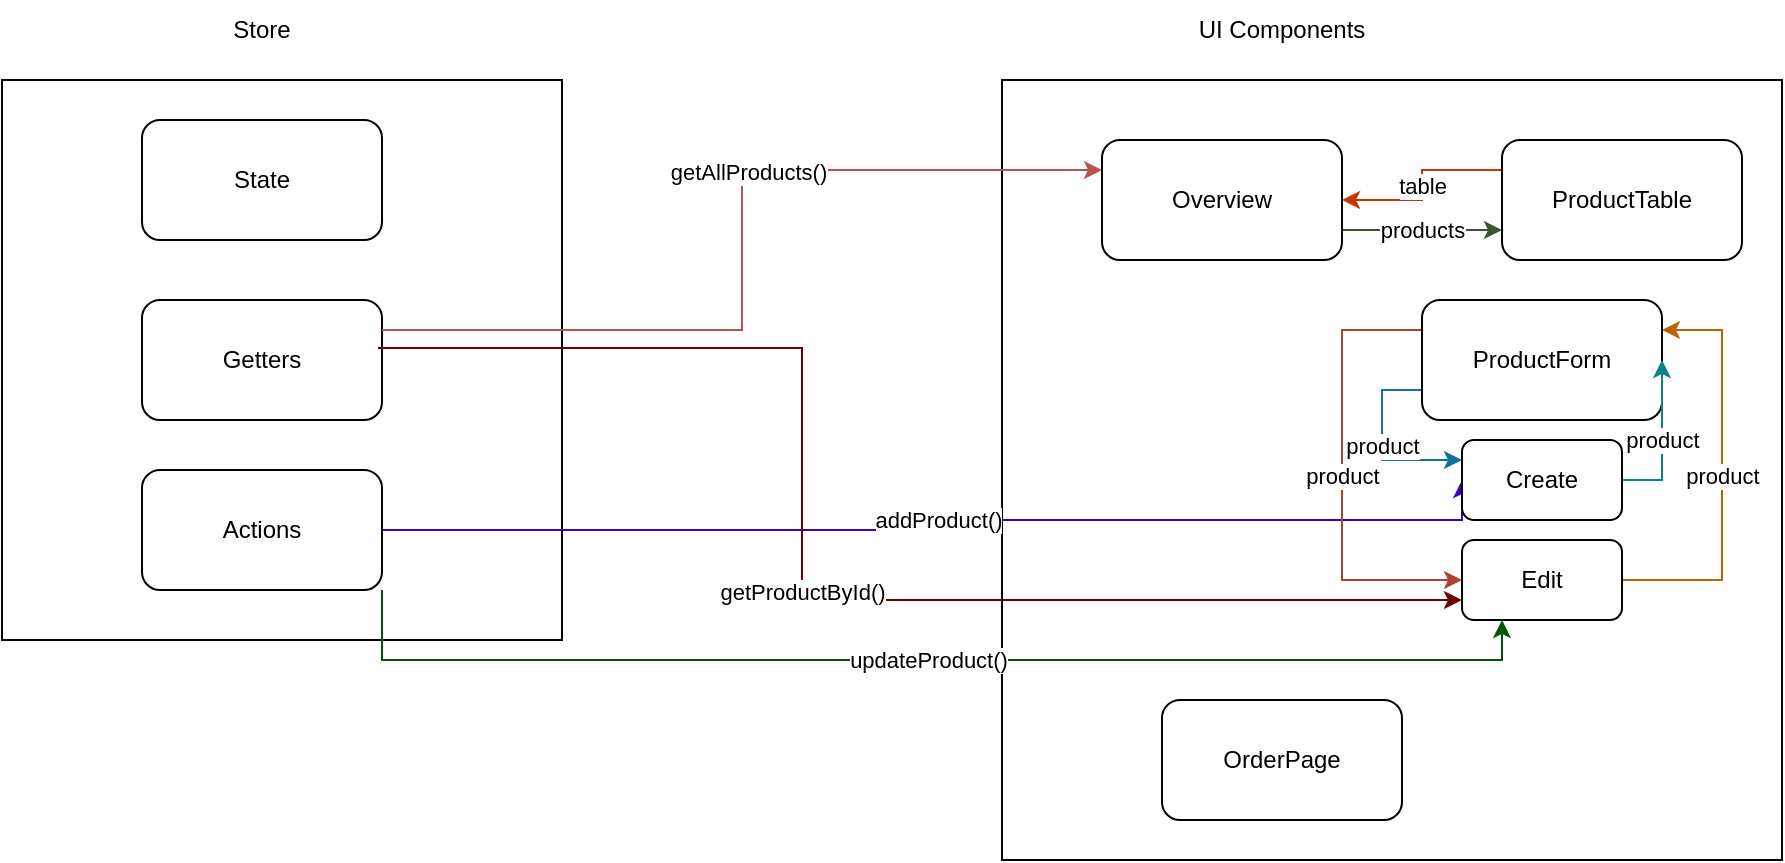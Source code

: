<mxfile version="24.0.1" type="github">
  <diagram name="Pagina-1" id="hlhXh77hV-SeNRbmWjuJ">
    <mxGraphModel dx="1434" dy="746" grid="1" gridSize="10" guides="1" tooltips="1" connect="1" arrows="1" fold="1" page="1" pageScale="1" pageWidth="1100" pageHeight="850" math="0" shadow="0">
      <root>
        <mxCell id="0" />
        <mxCell id="1" parent="0" />
        <mxCell id="-MzTLWb8dEd52CN7HGfY-1" value="" style="whiteSpace=wrap;html=1;aspect=fixed;" vertex="1" parent="1">
          <mxGeometry x="150" y="170" width="280" height="280" as="geometry" />
        </mxCell>
        <mxCell id="-MzTLWb8dEd52CN7HGfY-2" value="Store" style="text;html=1;align=center;verticalAlign=middle;whiteSpace=wrap;rounded=0;" vertex="1" parent="1">
          <mxGeometry x="250" y="130" width="60" height="30" as="geometry" />
        </mxCell>
        <mxCell id="-MzTLWb8dEd52CN7HGfY-4" value="" style="whiteSpace=wrap;html=1;aspect=fixed;" vertex="1" parent="1">
          <mxGeometry x="650" y="170" width="390" height="390" as="geometry" />
        </mxCell>
        <mxCell id="-MzTLWb8dEd52CN7HGfY-5" value="UI Components" style="text;html=1;align=center;verticalAlign=middle;whiteSpace=wrap;rounded=0;" vertex="1" parent="1">
          <mxGeometry x="740" y="130" width="100" height="30" as="geometry" />
        </mxCell>
        <mxCell id="-MzTLWb8dEd52CN7HGfY-7" value="Getters" style="rounded=1;whiteSpace=wrap;html=1;" vertex="1" parent="1">
          <mxGeometry x="220" y="280" width="120" height="60" as="geometry" />
        </mxCell>
        <mxCell id="-MzTLWb8dEd52CN7HGfY-35" value="addProduct()" style="edgeStyle=orthogonalEdgeStyle;rounded=0;orthogonalLoop=1;jettySize=auto;html=1;exitX=1;exitY=0.5;exitDx=0;exitDy=0;entryX=0;entryY=0.5;entryDx=0;entryDy=0;fillColor=#6a00ff;strokeColor=#3700CC;" edge="1" parent="1" source="-MzTLWb8dEd52CN7HGfY-8" target="-MzTLWb8dEd52CN7HGfY-28">
          <mxGeometry relative="1" as="geometry">
            <Array as="points">
              <mxPoint x="610" y="395" />
              <mxPoint x="610" y="390" />
              <mxPoint x="880" y="390" />
            </Array>
          </mxGeometry>
        </mxCell>
        <mxCell id="-MzTLWb8dEd52CN7HGfY-36" value="getProductById()" style="edgeStyle=orthogonalEdgeStyle;rounded=0;orthogonalLoop=1;jettySize=auto;html=1;exitX=0.983;exitY=0.4;exitDx=0;exitDy=0;entryX=0;entryY=0.75;entryDx=0;entryDy=0;fillColor=#a20025;strokeColor=#6F0000;exitPerimeter=0;" edge="1" parent="1" source="-MzTLWb8dEd52CN7HGfY-7" target="-MzTLWb8dEd52CN7HGfY-29">
          <mxGeometry relative="1" as="geometry">
            <Array as="points">
              <mxPoint x="550" y="304" />
              <mxPoint x="550" y="430" />
            </Array>
          </mxGeometry>
        </mxCell>
        <mxCell id="-MzTLWb8dEd52CN7HGfY-37" value="updateProduct()" style="edgeStyle=orthogonalEdgeStyle;rounded=0;orthogonalLoop=1;jettySize=auto;html=1;exitX=1;exitY=1;exitDx=0;exitDy=0;entryX=0.25;entryY=1;entryDx=0;entryDy=0;fillColor=#008a00;strokeColor=#005700;" edge="1" parent="1" source="-MzTLWb8dEd52CN7HGfY-8" target="-MzTLWb8dEd52CN7HGfY-29">
          <mxGeometry relative="1" as="geometry" />
        </mxCell>
        <mxCell id="-MzTLWb8dEd52CN7HGfY-8" value="Actions" style="rounded=1;whiteSpace=wrap;html=1;" vertex="1" parent="1">
          <mxGeometry x="220" y="365" width="120" height="60" as="geometry" />
        </mxCell>
        <mxCell id="-MzTLWb8dEd52CN7HGfY-11" style="edgeStyle=orthogonalEdgeStyle;rounded=0;orthogonalLoop=1;jettySize=auto;html=1;exitX=1;exitY=0.25;exitDx=0;exitDy=0;fillColor=#f8cecc;strokeColor=#b85450;fontColor=#A9C4EB;gradientColor=#ea6b66;entryX=0;entryY=0.25;entryDx=0;entryDy=0;" edge="1" parent="1" source="-MzTLWb8dEd52CN7HGfY-7" target="-MzTLWb8dEd52CN7HGfY-38">
          <mxGeometry relative="1" as="geometry">
            <mxPoint x="590" y="240" as="targetPoint" />
          </mxGeometry>
        </mxCell>
        <mxCell id="-MzTLWb8dEd52CN7HGfY-12" value="getAllProducts()" style="edgeLabel;html=1;align=center;verticalAlign=middle;resizable=0;points=[];" vertex="1" connectable="0" parent="-MzTLWb8dEd52CN7HGfY-11">
          <mxGeometry x="0.195" y="-1" relative="1" as="geometry">
            <mxPoint as="offset" />
          </mxGeometry>
        </mxCell>
        <mxCell id="-MzTLWb8dEd52CN7HGfY-9" value="State" style="rounded=1;whiteSpace=wrap;html=1;" vertex="1" parent="1">
          <mxGeometry x="220" y="190" width="120" height="60" as="geometry" />
        </mxCell>
        <mxCell id="-MzTLWb8dEd52CN7HGfY-39" value="table" style="edgeStyle=orthogonalEdgeStyle;rounded=0;orthogonalLoop=1;jettySize=auto;html=1;exitX=0;exitY=0.25;exitDx=0;exitDy=0;entryX=1;entryY=0.5;entryDx=0;entryDy=0;fillColor=#fa6800;strokeColor=#C73500;" edge="1" parent="1" source="-MzTLWb8dEd52CN7HGfY-10" target="-MzTLWb8dEd52CN7HGfY-38">
          <mxGeometry relative="1" as="geometry" />
        </mxCell>
        <mxCell id="-MzTLWb8dEd52CN7HGfY-10" value="ProductTable" style="rounded=1;whiteSpace=wrap;html=1;" vertex="1" parent="1">
          <mxGeometry x="900" y="200" width="120" height="60" as="geometry" />
        </mxCell>
        <mxCell id="-MzTLWb8dEd52CN7HGfY-33" value="product" style="edgeStyle=orthogonalEdgeStyle;rounded=0;orthogonalLoop=1;jettySize=auto;html=1;exitX=0;exitY=0.75;exitDx=0;exitDy=0;entryX=0;entryY=0.25;entryDx=0;entryDy=0;fillColor=#b1ddf0;strokeColor=#10739e;" edge="1" parent="1" source="-MzTLWb8dEd52CN7HGfY-13" target="-MzTLWb8dEd52CN7HGfY-28">
          <mxGeometry relative="1" as="geometry" />
        </mxCell>
        <mxCell id="-MzTLWb8dEd52CN7HGfY-34" value="product" style="edgeStyle=orthogonalEdgeStyle;rounded=0;orthogonalLoop=1;jettySize=auto;html=1;exitX=0;exitY=0.25;exitDx=0;exitDy=0;entryX=0;entryY=0.5;entryDx=0;entryDy=0;fillColor=#fad9d5;strokeColor=#ae4132;" edge="1" parent="1" source="-MzTLWb8dEd52CN7HGfY-13" target="-MzTLWb8dEd52CN7HGfY-29">
          <mxGeometry relative="1" as="geometry">
            <Array as="points">
              <mxPoint x="820" y="295" />
              <mxPoint x="820" y="420" />
            </Array>
          </mxGeometry>
        </mxCell>
        <mxCell id="-MzTLWb8dEd52CN7HGfY-13" value="ProductForm" style="rounded=1;whiteSpace=wrap;html=1;" vertex="1" parent="1">
          <mxGeometry x="860" y="280" width="120" height="60" as="geometry" />
        </mxCell>
        <mxCell id="-MzTLWb8dEd52CN7HGfY-19" value="OrderPage" style="rounded=1;whiteSpace=wrap;html=1;" vertex="1" parent="1">
          <mxGeometry x="730" y="480" width="120" height="60" as="geometry" />
        </mxCell>
        <mxCell id="-MzTLWb8dEd52CN7HGfY-30" value="product" style="edgeStyle=orthogonalEdgeStyle;rounded=0;orthogonalLoop=1;jettySize=auto;html=1;exitX=1;exitY=0.5;exitDx=0;exitDy=0;entryX=1;entryY=0.5;entryDx=0;entryDy=0;fillColor=#b0e3e6;strokeColor=#0e8088;" edge="1" parent="1" source="-MzTLWb8dEd52CN7HGfY-28" target="-MzTLWb8dEd52CN7HGfY-13">
          <mxGeometry relative="1" as="geometry" />
        </mxCell>
        <mxCell id="-MzTLWb8dEd52CN7HGfY-28" value="Create" style="rounded=1;whiteSpace=wrap;html=1;" vertex="1" parent="1">
          <mxGeometry x="880" y="350" width="80" height="40" as="geometry" />
        </mxCell>
        <mxCell id="-MzTLWb8dEd52CN7HGfY-32" value="product" style="edgeStyle=orthogonalEdgeStyle;rounded=0;orthogonalLoop=1;jettySize=auto;html=1;exitX=1;exitY=0.5;exitDx=0;exitDy=0;entryX=1;entryY=0.25;entryDx=0;entryDy=0;fillColor=#fad7ac;strokeColor=#b46504;" edge="1" parent="1" source="-MzTLWb8dEd52CN7HGfY-29" target="-MzTLWb8dEd52CN7HGfY-13">
          <mxGeometry relative="1" as="geometry">
            <Array as="points">
              <mxPoint x="1010" y="420" />
              <mxPoint x="1010" y="295" />
            </Array>
          </mxGeometry>
        </mxCell>
        <mxCell id="-MzTLWb8dEd52CN7HGfY-29" value="Edit" style="rounded=1;whiteSpace=wrap;html=1;" vertex="1" parent="1">
          <mxGeometry x="880" y="400" width="80" height="40" as="geometry" />
        </mxCell>
        <mxCell id="-MzTLWb8dEd52CN7HGfY-40" value="products" style="edgeStyle=orthogonalEdgeStyle;rounded=0;orthogonalLoop=1;jettySize=auto;html=1;exitX=1;exitY=0.75;exitDx=0;exitDy=0;entryX=0;entryY=0.75;entryDx=0;entryDy=0;fillColor=#6d8764;strokeColor=#3A5431;" edge="1" parent="1" source="-MzTLWb8dEd52CN7HGfY-38" target="-MzTLWb8dEd52CN7HGfY-10">
          <mxGeometry relative="1" as="geometry" />
        </mxCell>
        <mxCell id="-MzTLWb8dEd52CN7HGfY-38" value="Overview" style="rounded=1;whiteSpace=wrap;html=1;" vertex="1" parent="1">
          <mxGeometry x="700" y="200" width="120" height="60" as="geometry" />
        </mxCell>
      </root>
    </mxGraphModel>
  </diagram>
</mxfile>
